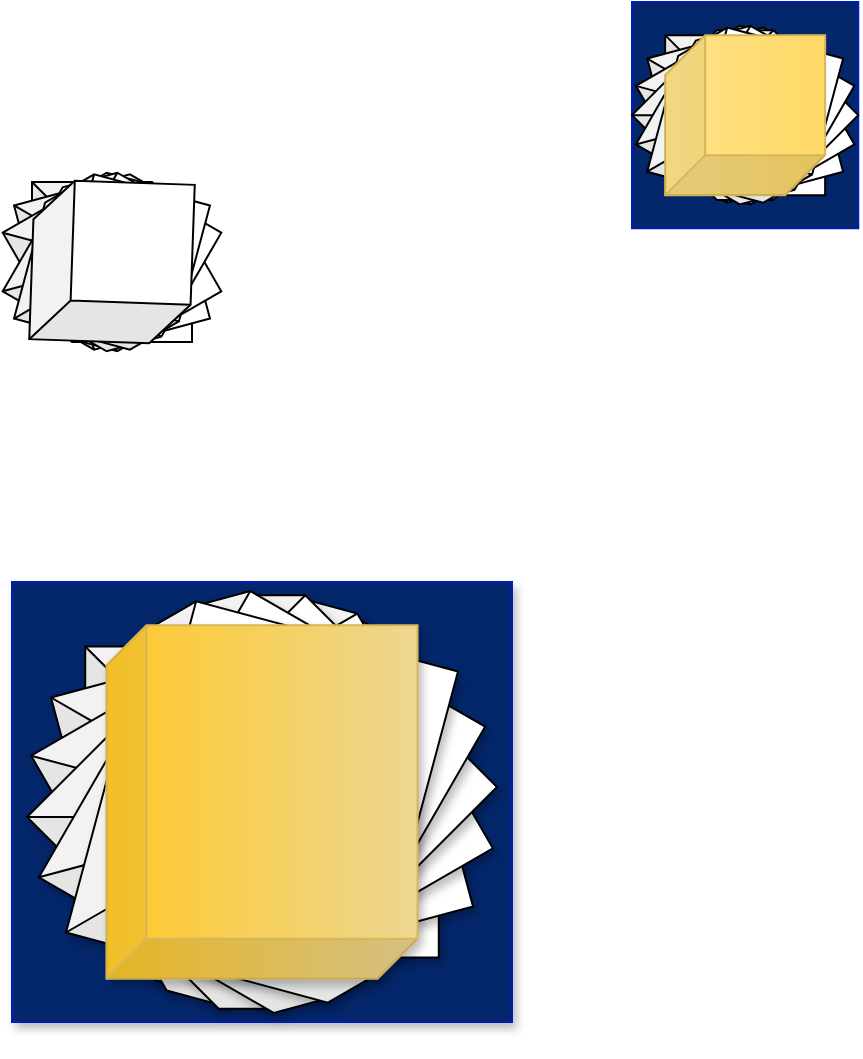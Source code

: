 <mxfile version="21.1.2" type="github">
  <diagram name="Page-1" id="PbTklsWXsMBjtW8ud5Ao">
    <mxGraphModel dx="1416" dy="970" grid="1" gridSize="10" guides="1" tooltips="1" connect="1" arrows="1" fold="1" page="1" pageScale="1" pageWidth="850" pageHeight="1100" math="0" shadow="0">
      <root>
        <mxCell id="0" />
        <mxCell id="1" parent="0" />
        <mxCell id="YSPkvzpbNLPz3blq78pu-1" value="" style="shape=cube;whiteSpace=wrap;html=1;boundedLbl=1;backgroundOutline=1;darkOpacity=0.05;darkOpacity2=0.1;shadow=0;" vertex="1" parent="1">
          <mxGeometry x="230" y="320" width="80" height="80" as="geometry" />
        </mxCell>
        <mxCell id="YSPkvzpbNLPz3blq78pu-2" value="" style="shape=cube;whiteSpace=wrap;html=1;boundedLbl=1;backgroundOutline=1;darkOpacity=0.05;darkOpacity2=0.1;rotation=-15;shadow=0;" vertex="1" parent="1">
          <mxGeometry x="230" y="320" width="80" height="80" as="geometry" />
        </mxCell>
        <mxCell id="YSPkvzpbNLPz3blq78pu-3" value="" style="shape=cube;whiteSpace=wrap;html=1;boundedLbl=1;backgroundOutline=1;darkOpacity=0.05;darkOpacity2=0.1;rotation=-30;shadow=0;" vertex="1" parent="1">
          <mxGeometry x="230" y="320" width="80" height="80" as="geometry" />
        </mxCell>
        <mxCell id="YSPkvzpbNLPz3blq78pu-4" value="" style="shape=cube;whiteSpace=wrap;html=1;boundedLbl=1;backgroundOutline=1;darkOpacity=0.05;darkOpacity2=0.1;rotation=-60;shadow=0;" vertex="1" parent="1">
          <mxGeometry x="230" y="320" width="80" height="80" as="geometry" />
        </mxCell>
        <mxCell id="YSPkvzpbNLPz3blq78pu-5" value="" style="shape=cube;whiteSpace=wrap;html=1;boundedLbl=1;backgroundOutline=1;darkOpacity=0.05;darkOpacity2=0.1;rotation=-75;shadow=0;" vertex="1" parent="1">
          <mxGeometry x="230" y="320" width="80" height="80" as="geometry" />
        </mxCell>
        <mxCell id="YSPkvzpbNLPz3blq78pu-6" value="" style="shape=cube;whiteSpace=wrap;html=1;boundedLbl=1;backgroundOutline=1;darkOpacity=0.05;darkOpacity2=0.1;rotation=-88;shadow=0;" vertex="1" parent="1">
          <mxGeometry x="230" y="320" width="80" height="80" as="geometry" />
        </mxCell>
        <mxCell id="YSPkvzpbNLPz3blq78pu-16" value="" style="group;fillColor=#04276c;strokeColor=#001DBC;fontColor=#ffffff;gradientColor=none;shadow=1;" vertex="1" connectable="0" parent="1">
          <mxGeometry x="220" y="520" width="250" height="220" as="geometry" />
        </mxCell>
        <mxCell id="YSPkvzpbNLPz3blq78pu-9" value="" style="shape=cube;whiteSpace=wrap;html=1;boundedLbl=1;backgroundOutline=1;darkOpacity=0.05;darkOpacity2=0.1;shadow=1;" vertex="1" parent="YSPkvzpbNLPz3blq78pu-16">
          <mxGeometry x="36.612" y="32.218" width="176.777" height="155.563" as="geometry" />
        </mxCell>
        <mxCell id="YSPkvzpbNLPz3blq78pu-10" value="" style="shape=cube;whiteSpace=wrap;html=1;boundedLbl=1;backgroundOutline=1;darkOpacity=0.05;darkOpacity2=0.1;rotation=-15;shadow=1;" vertex="1" parent="YSPkvzpbNLPz3blq78pu-16">
          <mxGeometry x="36.612" y="32.218" width="176.777" height="155.563" as="geometry" />
        </mxCell>
        <mxCell id="YSPkvzpbNLPz3blq78pu-11" value="" style="shape=cube;whiteSpace=wrap;html=1;boundedLbl=1;backgroundOutline=1;darkOpacity=0.05;darkOpacity2=0.1;rotation=-30;shadow=1;" vertex="1" parent="YSPkvzpbNLPz3blq78pu-16">
          <mxGeometry x="36.612" y="32.218" width="176.777" height="155.563" as="geometry" />
        </mxCell>
        <mxCell id="YSPkvzpbNLPz3blq78pu-12" value="" style="shape=cube;whiteSpace=wrap;html=1;boundedLbl=1;backgroundOutline=1;darkOpacity=0.05;darkOpacity2=0.1;rotation=-45;shadow=1;" vertex="1" parent="YSPkvzpbNLPz3blq78pu-16">
          <mxGeometry x="36.612" y="32.218" width="176.777" height="155.563" as="geometry" />
        </mxCell>
        <mxCell id="YSPkvzpbNLPz3blq78pu-13" value="" style="shape=cube;whiteSpace=wrap;html=1;boundedLbl=1;backgroundOutline=1;darkOpacity=0.05;darkOpacity2=0.1;rotation=-60;shadow=1;" vertex="1" parent="YSPkvzpbNLPz3blq78pu-16">
          <mxGeometry x="36.612" y="32.218" width="176.777" height="155.563" as="geometry" />
        </mxCell>
        <mxCell id="YSPkvzpbNLPz3blq78pu-14" value="" style="shape=cube;whiteSpace=wrap;html=1;boundedLbl=1;backgroundOutline=1;darkOpacity=0.05;darkOpacity2=0.1;rotation=-75;shadow=1;" vertex="1" parent="YSPkvzpbNLPz3blq78pu-16">
          <mxGeometry x="36.612" y="32.218" width="176.777" height="155.563" as="geometry" />
        </mxCell>
        <mxCell id="YSPkvzpbNLPz3blq78pu-15" value="" style="shape=cube;whiteSpace=wrap;html=1;boundedLbl=1;backgroundOutline=1;darkOpacity=0.05;darkOpacity2=0.1;rotation=-90;fillColor=#ffc929;gradientColor=#edd692;strokeColor=#d6b656;shadow=1;" vertex="1" parent="YSPkvzpbNLPz3blq78pu-16">
          <mxGeometry x="36.612" y="32.218" width="176.777" height="155.563" as="geometry" />
        </mxCell>
        <mxCell id="YSPkvzpbNLPz3blq78pu-34" value="" style="group;fillColor=#04276c;strokeColor=#001DBC;fontColor=#ffffff;gradientColor=none;shadow=0;" vertex="1" connectable="0" parent="1">
          <mxGeometry x="530.001" y="230.001" width="113.137" height="113.137" as="geometry" />
        </mxCell>
        <mxCell id="YSPkvzpbNLPz3blq78pu-35" value="" style="shape=cube;whiteSpace=wrap;html=1;boundedLbl=1;backgroundOutline=1;darkOpacity=0.05;darkOpacity2=0.1;shadow=0;" vertex="1" parent="YSPkvzpbNLPz3blq78pu-34">
          <mxGeometry x="16.569" y="16.569" width="80" height="80" as="geometry" />
        </mxCell>
        <mxCell id="YSPkvzpbNLPz3blq78pu-36" value="" style="shape=cube;whiteSpace=wrap;html=1;boundedLbl=1;backgroundOutline=1;darkOpacity=0.05;darkOpacity2=0.1;rotation=-15;shadow=0;" vertex="1" parent="YSPkvzpbNLPz3blq78pu-34">
          <mxGeometry x="16.569" y="16.569" width="80" height="80" as="geometry" />
        </mxCell>
        <mxCell id="YSPkvzpbNLPz3blq78pu-37" value="" style="shape=cube;whiteSpace=wrap;html=1;boundedLbl=1;backgroundOutline=1;darkOpacity=0.05;darkOpacity2=0.1;rotation=-30;shadow=0;" vertex="1" parent="YSPkvzpbNLPz3blq78pu-34">
          <mxGeometry x="16.569" y="16.569" width="80" height="80" as="geometry" />
        </mxCell>
        <mxCell id="YSPkvzpbNLPz3blq78pu-38" value="" style="shape=cube;whiteSpace=wrap;html=1;boundedLbl=1;backgroundOutline=1;darkOpacity=0.05;darkOpacity2=0.1;rotation=-45;shadow=0;" vertex="1" parent="YSPkvzpbNLPz3blq78pu-34">
          <mxGeometry x="16.569" y="16.569" width="80" height="80" as="geometry" />
        </mxCell>
        <mxCell id="YSPkvzpbNLPz3blq78pu-39" value="" style="shape=cube;whiteSpace=wrap;html=1;boundedLbl=1;backgroundOutline=1;darkOpacity=0.05;darkOpacity2=0.1;rotation=-60;shadow=0;" vertex="1" parent="YSPkvzpbNLPz3blq78pu-34">
          <mxGeometry x="16.569" y="16.569" width="80" height="80" as="geometry" />
        </mxCell>
        <mxCell id="YSPkvzpbNLPz3blq78pu-40" value="" style="shape=cube;whiteSpace=wrap;html=1;boundedLbl=1;backgroundOutline=1;darkOpacity=0.05;darkOpacity2=0.1;rotation=-75;shadow=0;" vertex="1" parent="YSPkvzpbNLPz3blq78pu-34">
          <mxGeometry x="16.569" y="16.569" width="80" height="80" as="geometry" />
        </mxCell>
        <mxCell id="YSPkvzpbNLPz3blq78pu-41" value="" style="shape=cube;whiteSpace=wrap;html=1;boundedLbl=1;backgroundOutline=1;darkOpacity=0.05;darkOpacity2=0.1;rotation=-90;fillColor=#ffe28a;gradientColor=#ffd966;strokeColor=#d6b656;shadow=0;" vertex="1" parent="YSPkvzpbNLPz3blq78pu-34">
          <mxGeometry x="16.569" y="16.569" width="80" height="80" as="geometry" />
        </mxCell>
      </root>
    </mxGraphModel>
  </diagram>
</mxfile>
